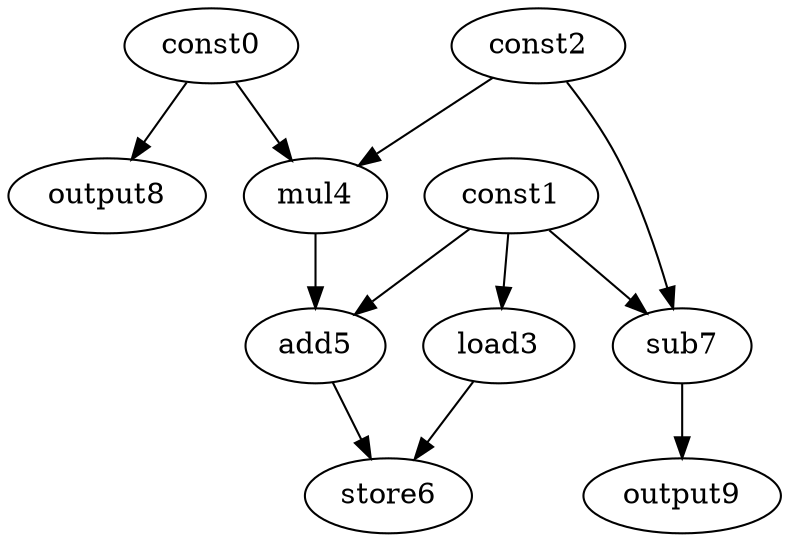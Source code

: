 digraph G { 
const0[opcode=const]; 
const1[opcode=const]; 
const2[opcode=const]; 
load3[opcode=load]; 
mul4[opcode=mul]; 
add5[opcode=add]; 
store6[opcode=store]; 
sub7[opcode=sub]; 
output8[opcode=output]; 
output9[opcode=output]; 
const1->load3[operand=0];
const0->mul4[operand=0];
const2->mul4[operand=1];
const1->sub7[operand=0];
const2->sub7[operand=1];
const0->output8[operand=0];
const1->add5[operand=0];
mul4->add5[operand=1];
sub7->output9[operand=0];
load3->store6[operand=0];
add5->store6[operand=1];
}
